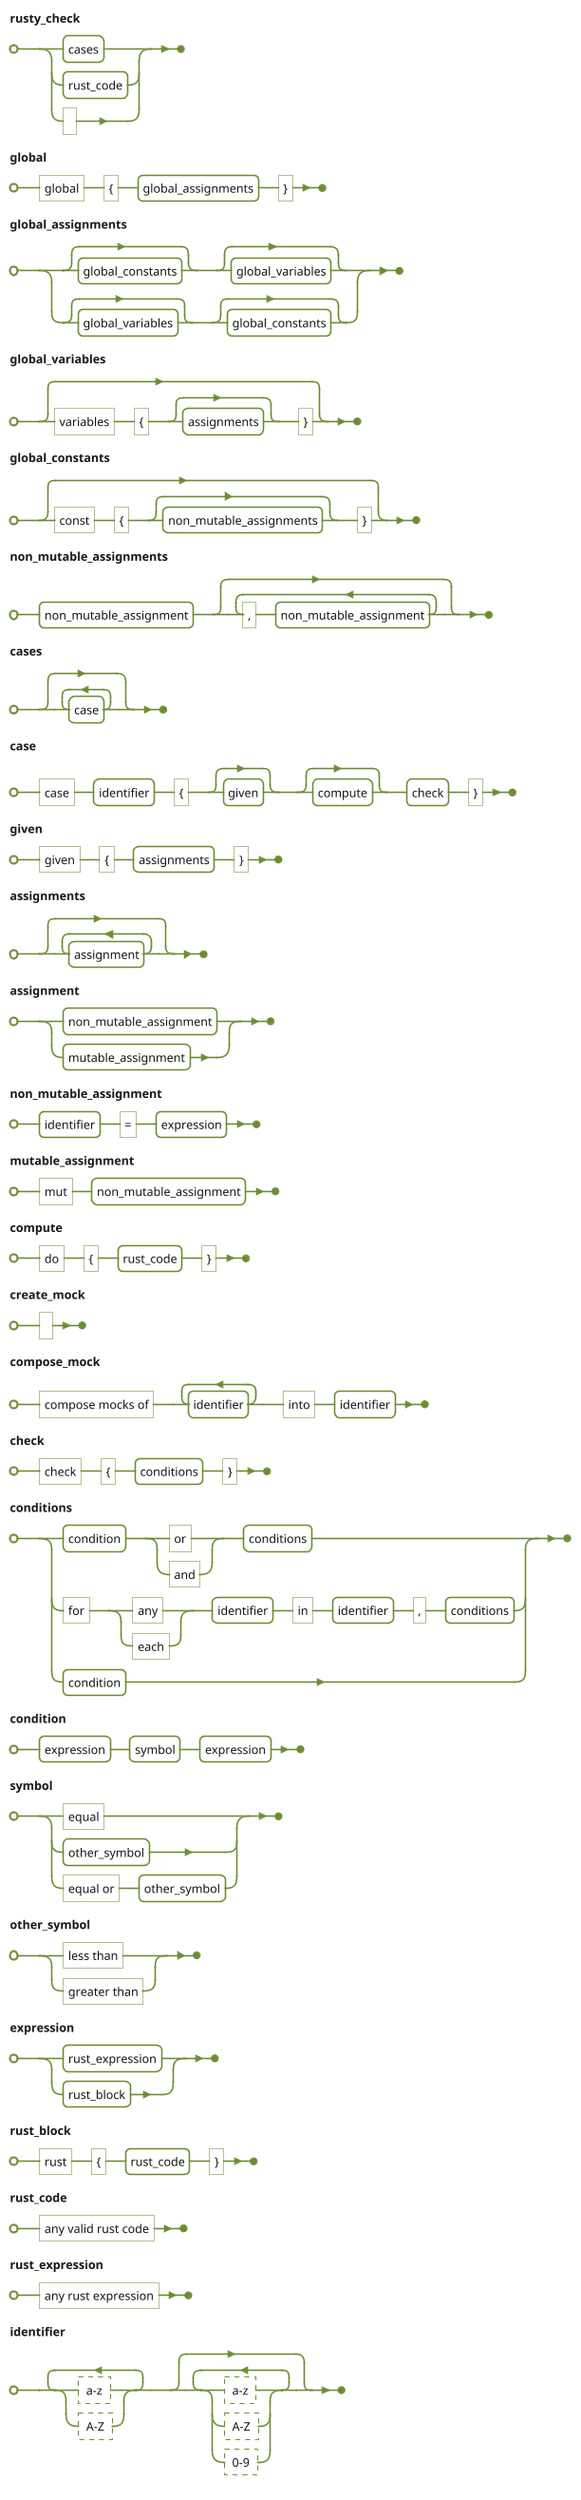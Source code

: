 @startebnf
!theme hacker
rusty_check = cases | rust_code | " ";
global = "global", "{", global_assignments ,"}";
global_assignments = [global_constants], [global_variables] | [global_variables], [global_constants];
global_variables = ["variables", "{", [assignments], "}"]; 
global_constants = ["const", "{", [non_mutable_assignments], "}"];
non_mutable_assignments = non_mutable_assignment, {",", non_mutable_assignment};
cases = {case};

case = "case", identifier, "{", [given], [compute], check, "}";

given = "given", "{", assignments, "}";
assignments = {assignment};
assignment = non_mutable_assignment 
            | mutable_assignment;
non_mutable_assignment = identifier, "=", expression;
mutable_assignment = "mut", non_mutable_assignment;
compute = "do", "{", rust_code, "}";
create_mock = " ";
compose_mock = "compose mocks of", {identifier}-, "into", identifier;

check = "check", "{", conditions, "}";
conditions = condition, ("or" | "and" ), conditions
             | "for", ("any"|"each"), identifier, "in", identifier, ",", conditions
             | condition;
condition = expression, symbol, expression;
symbol = "equal"
         | other_symbol
         | "equal or", other_symbol;
other_symbol = "less than"
               | "greater than";

expression = rust_expression 
             | rust_block;
rust_block = "rust", "{", rust_code, "}";
rust_code = "any valid rust code";
rust_expression = "any rust expression";
identifier = {? a-z ? | ? A-Z ?}-, {(? a-z ? | ? A-Z ? | ? 0-9 ?)};
@endebnf